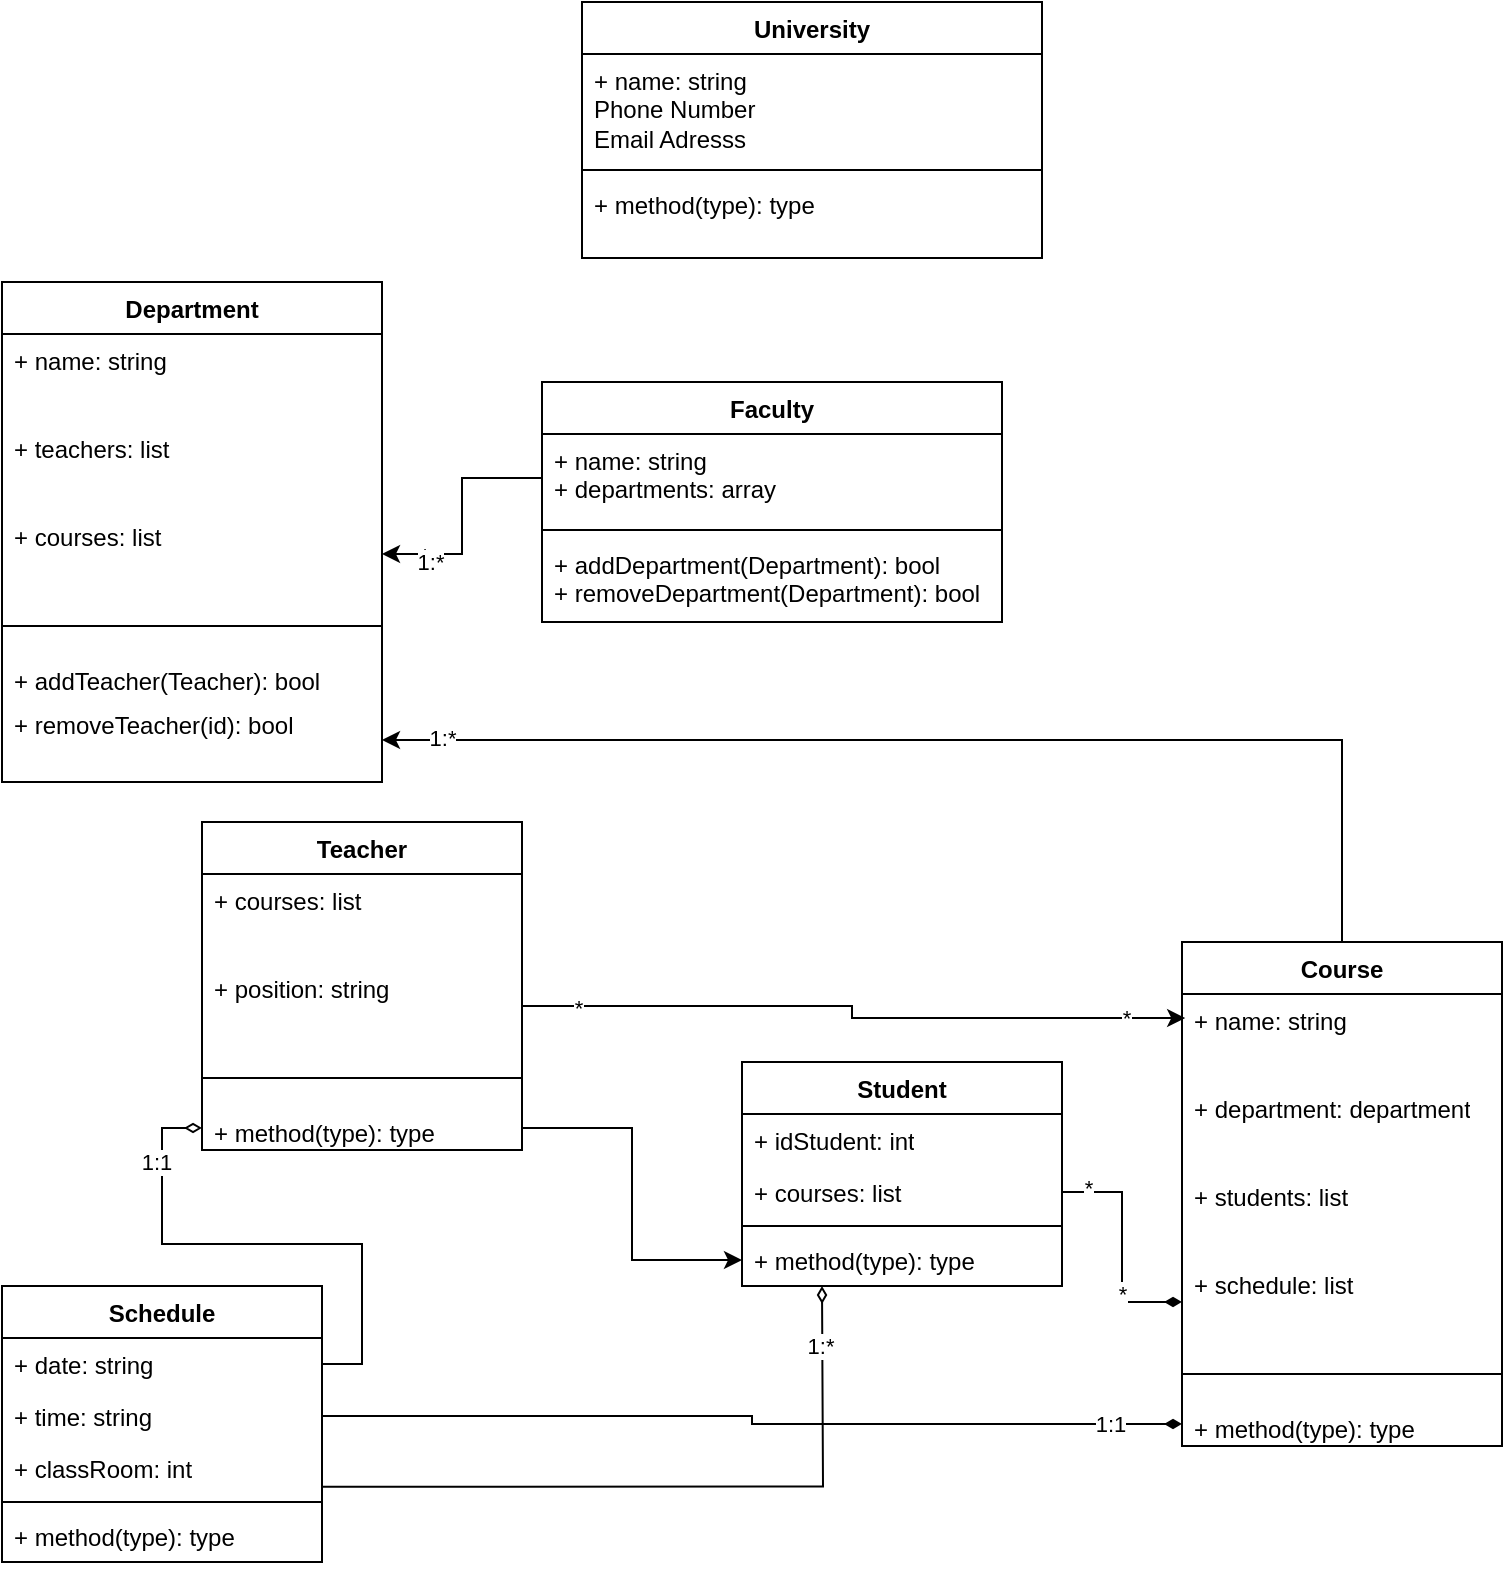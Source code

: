<mxfile version="24.8.6">
  <diagram name="Страница — 1" id="WNKR6Dwa6RHNGLzkEAJz">
    <mxGraphModel dx="875" dy="464" grid="1" gridSize="10" guides="1" tooltips="1" connect="1" arrows="1" fold="1" page="1" pageScale="1" pageWidth="827" pageHeight="1169" math="0" shadow="0">
      <root>
        <mxCell id="0" />
        <mxCell id="1" parent="0" />
        <mxCell id="LPXEo3yA1Ma1SsV-4tPt-6" value="Department" style="swimlane;fontStyle=1;align=center;verticalAlign=top;childLayout=stackLayout;horizontal=1;startSize=26;horizontalStack=0;resizeParent=1;resizeParentMax=0;resizeLast=0;collapsible=1;marginBottom=0;whiteSpace=wrap;html=1;" vertex="1" parent="1">
          <mxGeometry x="60" y="160" width="190" height="250" as="geometry" />
        </mxCell>
        <mxCell id="LPXEo3yA1Ma1SsV-4tPt-7" value="+ name: string" style="text;strokeColor=none;fillColor=none;align=left;verticalAlign=top;spacingLeft=4;spacingRight=4;overflow=hidden;rotatable=0;points=[[0,0.5],[1,0.5]];portConstraint=eastwest;whiteSpace=wrap;html=1;" vertex="1" parent="LPXEo3yA1Ma1SsV-4tPt-6">
          <mxGeometry y="26" width="190" height="44" as="geometry" />
        </mxCell>
        <mxCell id="LPXEo3yA1Ma1SsV-4tPt-27" value="+ teachers: list" style="text;strokeColor=none;fillColor=none;align=left;verticalAlign=top;spacingLeft=4;spacingRight=4;overflow=hidden;rotatable=0;points=[[0,0.5],[1,0.5]];portConstraint=eastwest;whiteSpace=wrap;html=1;" vertex="1" parent="LPXEo3yA1Ma1SsV-4tPt-6">
          <mxGeometry y="70" width="190" height="44" as="geometry" />
        </mxCell>
        <mxCell id="LPXEo3yA1Ma1SsV-4tPt-26" value="+ courses: list" style="text;strokeColor=none;fillColor=none;align=left;verticalAlign=top;spacingLeft=4;spacingRight=4;overflow=hidden;rotatable=0;points=[[0,0.5],[1,0.5]];portConstraint=eastwest;whiteSpace=wrap;html=1;" vertex="1" parent="LPXEo3yA1Ma1SsV-4tPt-6">
          <mxGeometry y="114" width="190" height="44" as="geometry" />
        </mxCell>
        <mxCell id="LPXEo3yA1Ma1SsV-4tPt-8" value="" style="line;strokeWidth=1;fillColor=none;align=left;verticalAlign=middle;spacingTop=-1;spacingLeft=3;spacingRight=3;rotatable=0;labelPosition=right;points=[];portConstraint=eastwest;strokeColor=inherit;" vertex="1" parent="LPXEo3yA1Ma1SsV-4tPt-6">
          <mxGeometry y="158" width="190" height="28" as="geometry" />
        </mxCell>
        <mxCell id="LPXEo3yA1Ma1SsV-4tPt-9" value="&lt;div&gt;&lt;div&gt;+ addTeacher(Teacher): bool&lt;/div&gt;&lt;/div&gt;" style="text;strokeColor=none;fillColor=none;align=left;verticalAlign=top;spacingLeft=4;spacingRight=4;overflow=hidden;rotatable=0;points=[[0,0.5],[1,0.5]];portConstraint=eastwest;whiteSpace=wrap;html=1;" vertex="1" parent="LPXEo3yA1Ma1SsV-4tPt-6">
          <mxGeometry y="186" width="190" height="22" as="geometry" />
        </mxCell>
        <mxCell id="LPXEo3yA1Ma1SsV-4tPt-28" value="&lt;div&gt;&lt;div&gt;+ removeTeacher(id): bool&lt;/div&gt;&lt;/div&gt;" style="text;strokeColor=none;fillColor=none;align=left;verticalAlign=top;spacingLeft=4;spacingRight=4;overflow=hidden;rotatable=0;points=[[0,0.5],[1,0.5]];portConstraint=eastwest;whiteSpace=wrap;html=1;" vertex="1" parent="LPXEo3yA1Ma1SsV-4tPt-6">
          <mxGeometry y="208" width="190" height="42" as="geometry" />
        </mxCell>
        <mxCell id="LPXEo3yA1Ma1SsV-4tPt-14" value="Faculty" style="swimlane;fontStyle=1;align=center;verticalAlign=top;childLayout=stackLayout;horizontal=1;startSize=26;horizontalStack=0;resizeParent=1;resizeParentMax=0;resizeLast=0;collapsible=1;marginBottom=0;whiteSpace=wrap;html=1;" vertex="1" parent="1">
          <mxGeometry x="330" y="210" width="230" height="120" as="geometry" />
        </mxCell>
        <mxCell id="LPXEo3yA1Ma1SsV-4tPt-15" value="+ name: string&lt;div&gt;+ departments: array&lt;/div&gt;&lt;div&gt;&lt;br&gt;&lt;/div&gt;" style="text;strokeColor=none;fillColor=none;align=left;verticalAlign=top;spacingLeft=4;spacingRight=4;overflow=hidden;rotatable=0;points=[[0,0.5],[1,0.5]];portConstraint=eastwest;whiteSpace=wrap;html=1;" vertex="1" parent="LPXEo3yA1Ma1SsV-4tPt-14">
          <mxGeometry y="26" width="230" height="44" as="geometry" />
        </mxCell>
        <mxCell id="LPXEo3yA1Ma1SsV-4tPt-16" value="" style="line;strokeWidth=1;fillColor=none;align=left;verticalAlign=middle;spacingTop=-1;spacingLeft=3;spacingRight=3;rotatable=0;labelPosition=right;points=[];portConstraint=eastwest;strokeColor=inherit;" vertex="1" parent="LPXEo3yA1Ma1SsV-4tPt-14">
          <mxGeometry y="70" width="230" height="8" as="geometry" />
        </mxCell>
        <mxCell id="LPXEo3yA1Ma1SsV-4tPt-17" value="+ addDepartment(Department): bool&lt;div&gt;+ removeDepartment(Department): bool&lt;br&gt;&lt;div&gt;&lt;br&gt;&lt;/div&gt;&lt;/div&gt;" style="text;strokeColor=none;fillColor=none;align=left;verticalAlign=top;spacingLeft=4;spacingRight=4;overflow=hidden;rotatable=0;points=[[0,0.5],[1,0.5]];portConstraint=eastwest;whiteSpace=wrap;html=1;" vertex="1" parent="LPXEo3yA1Ma1SsV-4tPt-14">
          <mxGeometry y="78" width="230" height="42" as="geometry" />
        </mxCell>
        <mxCell id="LPXEo3yA1Ma1SsV-4tPt-53" value="University" style="swimlane;fontStyle=1;align=center;verticalAlign=top;childLayout=stackLayout;horizontal=1;startSize=26;horizontalStack=0;resizeParent=1;resizeParentMax=0;resizeLast=0;collapsible=1;marginBottom=0;whiteSpace=wrap;html=1;" vertex="1" parent="1">
          <mxGeometry x="350" y="20" width="230" height="128" as="geometry" />
        </mxCell>
        <mxCell id="LPXEo3yA1Ma1SsV-4tPt-54" value="+ name: string&lt;div&gt;Phone Number&lt;/div&gt;&lt;div&gt;Email Adresss&lt;/div&gt;" style="text;strokeColor=none;fillColor=none;align=left;verticalAlign=top;spacingLeft=4;spacingRight=4;overflow=hidden;rotatable=0;points=[[0,0.5],[1,0.5]];portConstraint=eastwest;whiteSpace=wrap;html=1;" vertex="1" parent="LPXEo3yA1Ma1SsV-4tPt-53">
          <mxGeometry y="26" width="230" height="54" as="geometry" />
        </mxCell>
        <mxCell id="LPXEo3yA1Ma1SsV-4tPt-55" value="" style="line;strokeWidth=1;fillColor=none;align=left;verticalAlign=middle;spacingTop=-1;spacingLeft=3;spacingRight=3;rotatable=0;labelPosition=right;points=[];portConstraint=eastwest;strokeColor=inherit;" vertex="1" parent="LPXEo3yA1Ma1SsV-4tPt-53">
          <mxGeometry y="80" width="230" height="8" as="geometry" />
        </mxCell>
        <mxCell id="LPXEo3yA1Ma1SsV-4tPt-58" value="&lt;div&gt;&lt;div&gt;+ method(type): type&lt;/div&gt;&lt;/div&gt;" style="text;strokeColor=none;fillColor=none;align=left;verticalAlign=top;spacingLeft=4;spacingRight=4;overflow=hidden;rotatable=0;points=[[0,0.5],[1,0.5]];portConstraint=eastwest;whiteSpace=wrap;html=1;" vertex="1" parent="LPXEo3yA1Ma1SsV-4tPt-53">
          <mxGeometry y="88" width="230" height="40" as="geometry" />
        </mxCell>
        <mxCell id="LPXEo3yA1Ma1SsV-4tPt-22" value="Teacher" style="swimlane;fontStyle=1;align=center;verticalAlign=top;childLayout=stackLayout;horizontal=1;startSize=26;horizontalStack=0;resizeParent=1;resizeParentMax=0;resizeLast=0;collapsible=1;marginBottom=0;whiteSpace=wrap;html=1;" vertex="1" parent="1">
          <mxGeometry x="160" y="430" width="160" height="164" as="geometry" />
        </mxCell>
        <mxCell id="LPXEo3yA1Ma1SsV-4tPt-23" value="+ courses: list" style="text;strokeColor=none;fillColor=none;align=left;verticalAlign=top;spacingLeft=4;spacingRight=4;overflow=hidden;rotatable=0;points=[[0,0.5],[1,0.5]];portConstraint=eastwest;whiteSpace=wrap;html=1;" vertex="1" parent="LPXEo3yA1Ma1SsV-4tPt-22">
          <mxGeometry y="26" width="160" height="44" as="geometry" />
        </mxCell>
        <mxCell id="LPXEo3yA1Ma1SsV-4tPt-33" value="+ position: string" style="text;strokeColor=none;fillColor=none;align=left;verticalAlign=top;spacingLeft=4;spacingRight=4;overflow=hidden;rotatable=0;points=[[0,0.5],[1,0.5]];portConstraint=eastwest;whiteSpace=wrap;html=1;" vertex="1" parent="LPXEo3yA1Ma1SsV-4tPt-22">
          <mxGeometry y="70" width="160" height="44" as="geometry" />
        </mxCell>
        <mxCell id="LPXEo3yA1Ma1SsV-4tPt-24" value="" style="line;strokeWidth=1;fillColor=none;align=left;verticalAlign=middle;spacingTop=-1;spacingLeft=3;spacingRight=3;rotatable=0;labelPosition=right;points=[];portConstraint=eastwest;strokeColor=inherit;" vertex="1" parent="LPXEo3yA1Ma1SsV-4tPt-22">
          <mxGeometry y="114" width="160" height="28" as="geometry" />
        </mxCell>
        <mxCell id="LPXEo3yA1Ma1SsV-4tPt-25" value="&lt;div&gt;&lt;div&gt;+ method(type): type&lt;/div&gt;&lt;/div&gt;" style="text;strokeColor=none;fillColor=none;align=left;verticalAlign=top;spacingLeft=4;spacingRight=4;overflow=hidden;rotatable=0;points=[[0,0.5],[1,0.5]];portConstraint=eastwest;whiteSpace=wrap;html=1;" vertex="1" parent="LPXEo3yA1Ma1SsV-4tPt-22">
          <mxGeometry y="142" width="160" height="22" as="geometry" />
        </mxCell>
        <mxCell id="LPXEo3yA1Ma1SsV-4tPt-71" style="edgeStyle=orthogonalEdgeStyle;rounded=0;orthogonalLoop=1;jettySize=auto;html=1;entryX=1;entryY=0.5;entryDx=0;entryDy=0;" edge="1" parent="1" source="LPXEo3yA1Ma1SsV-4tPt-29" target="LPXEo3yA1Ma1SsV-4tPt-28">
          <mxGeometry relative="1" as="geometry" />
        </mxCell>
        <mxCell id="LPXEo3yA1Ma1SsV-4tPt-74" value="1:*" style="edgeLabel;html=1;align=center;verticalAlign=middle;resizable=0;points=[];" vertex="1" connectable="0" parent="LPXEo3yA1Ma1SsV-4tPt-71">
          <mxGeometry x="0.896" y="-1" relative="1" as="geometry">
            <mxPoint as="offset" />
          </mxGeometry>
        </mxCell>
        <mxCell id="LPXEo3yA1Ma1SsV-4tPt-29" value="Course" style="swimlane;fontStyle=1;align=center;verticalAlign=top;childLayout=stackLayout;horizontal=1;startSize=26;horizontalStack=0;resizeParent=1;resizeParentMax=0;resizeLast=0;collapsible=1;marginBottom=0;whiteSpace=wrap;html=1;" vertex="1" parent="1">
          <mxGeometry x="650" y="490" width="160" height="252" as="geometry" />
        </mxCell>
        <mxCell id="LPXEo3yA1Ma1SsV-4tPt-30" value="+ name: string" style="text;strokeColor=none;fillColor=none;align=left;verticalAlign=top;spacingLeft=4;spacingRight=4;overflow=hidden;rotatable=0;points=[[0,0.5],[1,0.5]];portConstraint=eastwest;whiteSpace=wrap;html=1;" vertex="1" parent="LPXEo3yA1Ma1SsV-4tPt-29">
          <mxGeometry y="26" width="160" height="44" as="geometry" />
        </mxCell>
        <mxCell id="LPXEo3yA1Ma1SsV-4tPt-34" value="+ department: department" style="text;strokeColor=none;fillColor=none;align=left;verticalAlign=top;spacingLeft=4;spacingRight=4;overflow=hidden;rotatable=0;points=[[0,0.5],[1,0.5]];portConstraint=eastwest;whiteSpace=wrap;html=1;" vertex="1" parent="LPXEo3yA1Ma1SsV-4tPt-29">
          <mxGeometry y="70" width="160" height="44" as="geometry" />
        </mxCell>
        <mxCell id="LPXEo3yA1Ma1SsV-4tPt-35" value="+ students: list" style="text;strokeColor=none;fillColor=none;align=left;verticalAlign=top;spacingLeft=4;spacingRight=4;overflow=hidden;rotatable=0;points=[[0,0.5],[1,0.5]];portConstraint=eastwest;whiteSpace=wrap;html=1;" vertex="1" parent="LPXEo3yA1Ma1SsV-4tPt-29">
          <mxGeometry y="114" width="160" height="44" as="geometry" />
        </mxCell>
        <mxCell id="LPXEo3yA1Ma1SsV-4tPt-36" value="+ schedule: list" style="text;strokeColor=none;fillColor=none;align=left;verticalAlign=top;spacingLeft=4;spacingRight=4;overflow=hidden;rotatable=0;points=[[0,0.5],[1,0.5]];portConstraint=eastwest;whiteSpace=wrap;html=1;" vertex="1" parent="LPXEo3yA1Ma1SsV-4tPt-29">
          <mxGeometry y="158" width="160" height="44" as="geometry" />
        </mxCell>
        <mxCell id="LPXEo3yA1Ma1SsV-4tPt-31" value="" style="line;strokeWidth=1;fillColor=none;align=left;verticalAlign=middle;spacingTop=-1;spacingLeft=3;spacingRight=3;rotatable=0;labelPosition=right;points=[];portConstraint=eastwest;strokeColor=inherit;" vertex="1" parent="LPXEo3yA1Ma1SsV-4tPt-29">
          <mxGeometry y="202" width="160" height="28" as="geometry" />
        </mxCell>
        <mxCell id="LPXEo3yA1Ma1SsV-4tPt-32" value="&lt;div&gt;&lt;div&gt;+ method(type): type&lt;/div&gt;&lt;/div&gt;" style="text;strokeColor=none;fillColor=none;align=left;verticalAlign=top;spacingLeft=4;spacingRight=4;overflow=hidden;rotatable=0;points=[[0,0.5],[1,0.5]];portConstraint=eastwest;whiteSpace=wrap;html=1;" vertex="1" parent="LPXEo3yA1Ma1SsV-4tPt-29">
          <mxGeometry y="230" width="160" height="22" as="geometry" />
        </mxCell>
        <mxCell id="LPXEo3yA1Ma1SsV-4tPt-37" value="Schedule" style="swimlane;fontStyle=1;align=center;verticalAlign=top;childLayout=stackLayout;horizontal=1;startSize=26;horizontalStack=0;resizeParent=1;resizeParentMax=0;resizeLast=0;collapsible=1;marginBottom=0;whiteSpace=wrap;html=1;" vertex="1" parent="1">
          <mxGeometry x="60" y="662" width="160" height="138" as="geometry" />
        </mxCell>
        <mxCell id="LPXEo3yA1Ma1SsV-4tPt-38" value="+ date: string&amp;nbsp;" style="text;strokeColor=none;fillColor=none;align=left;verticalAlign=top;spacingLeft=4;spacingRight=4;overflow=hidden;rotatable=0;points=[[0,0.5],[1,0.5]];portConstraint=eastwest;whiteSpace=wrap;html=1;" vertex="1" parent="LPXEo3yA1Ma1SsV-4tPt-37">
          <mxGeometry y="26" width="160" height="26" as="geometry" />
        </mxCell>
        <mxCell id="LPXEo3yA1Ma1SsV-4tPt-45" value="+ time: string" style="text;strokeColor=none;fillColor=none;align=left;verticalAlign=top;spacingLeft=4;spacingRight=4;overflow=hidden;rotatable=0;points=[[0,0.5],[1,0.5]];portConstraint=eastwest;whiteSpace=wrap;html=1;" vertex="1" parent="LPXEo3yA1Ma1SsV-4tPt-37">
          <mxGeometry y="52" width="160" height="26" as="geometry" />
        </mxCell>
        <mxCell id="LPXEo3yA1Ma1SsV-4tPt-46" value="+ classRoom: int" style="text;strokeColor=none;fillColor=none;align=left;verticalAlign=top;spacingLeft=4;spacingRight=4;overflow=hidden;rotatable=0;points=[[0,0.5],[1,0.5]];portConstraint=eastwest;whiteSpace=wrap;html=1;" vertex="1" parent="LPXEo3yA1Ma1SsV-4tPt-37">
          <mxGeometry y="78" width="160" height="26" as="geometry" />
        </mxCell>
        <mxCell id="LPXEo3yA1Ma1SsV-4tPt-39" value="" style="line;strokeWidth=1;fillColor=none;align=left;verticalAlign=middle;spacingTop=-1;spacingLeft=3;spacingRight=3;rotatable=0;labelPosition=right;points=[];portConstraint=eastwest;strokeColor=inherit;" vertex="1" parent="LPXEo3yA1Ma1SsV-4tPt-37">
          <mxGeometry y="104" width="160" height="8" as="geometry" />
        </mxCell>
        <mxCell id="LPXEo3yA1Ma1SsV-4tPt-40" value="+ method(type): type" style="text;strokeColor=none;fillColor=none;align=left;verticalAlign=top;spacingLeft=4;spacingRight=4;overflow=hidden;rotatable=0;points=[[0,0.5],[1,0.5]];portConstraint=eastwest;whiteSpace=wrap;html=1;" vertex="1" parent="LPXEo3yA1Ma1SsV-4tPt-37">
          <mxGeometry y="112" width="160" height="26" as="geometry" />
        </mxCell>
        <mxCell id="LPXEo3yA1Ma1SsV-4tPt-47" value="Student" style="swimlane;fontStyle=1;align=center;verticalAlign=top;childLayout=stackLayout;horizontal=1;startSize=26;horizontalStack=0;resizeParent=1;resizeParentMax=0;resizeLast=0;collapsible=1;marginBottom=0;whiteSpace=wrap;html=1;" vertex="1" parent="1">
          <mxGeometry x="430" y="550" width="160" height="112" as="geometry" />
        </mxCell>
        <mxCell id="LPXEo3yA1Ma1SsV-4tPt-48" value="+ idStudent: int" style="text;strokeColor=none;fillColor=none;align=left;verticalAlign=top;spacingLeft=4;spacingRight=4;overflow=hidden;rotatable=0;points=[[0,0.5],[1,0.5]];portConstraint=eastwest;whiteSpace=wrap;html=1;" vertex="1" parent="LPXEo3yA1Ma1SsV-4tPt-47">
          <mxGeometry y="26" width="160" height="26" as="geometry" />
        </mxCell>
        <mxCell id="LPXEo3yA1Ma1SsV-4tPt-52" value="+ courses: list" style="text;strokeColor=none;fillColor=none;align=left;verticalAlign=top;spacingLeft=4;spacingRight=4;overflow=hidden;rotatable=0;points=[[0,0.5],[1,0.5]];portConstraint=eastwest;whiteSpace=wrap;html=1;" vertex="1" parent="LPXEo3yA1Ma1SsV-4tPt-47">
          <mxGeometry y="52" width="160" height="26" as="geometry" />
        </mxCell>
        <mxCell id="LPXEo3yA1Ma1SsV-4tPt-49" value="" style="line;strokeWidth=1;fillColor=none;align=left;verticalAlign=middle;spacingTop=-1;spacingLeft=3;spacingRight=3;rotatable=0;labelPosition=right;points=[];portConstraint=eastwest;strokeColor=inherit;" vertex="1" parent="LPXEo3yA1Ma1SsV-4tPt-47">
          <mxGeometry y="78" width="160" height="8" as="geometry" />
        </mxCell>
        <mxCell id="LPXEo3yA1Ma1SsV-4tPt-50" value="+ method(type): type" style="text;strokeColor=none;fillColor=none;align=left;verticalAlign=top;spacingLeft=4;spacingRight=4;overflow=hidden;rotatable=0;points=[[0,0.5],[1,0.5]];portConstraint=eastwest;whiteSpace=wrap;html=1;" vertex="1" parent="LPXEo3yA1Ma1SsV-4tPt-47">
          <mxGeometry y="86" width="160" height="26" as="geometry" />
        </mxCell>
        <mxCell id="LPXEo3yA1Ma1SsV-4tPt-60" value="" style="edgeStyle=orthogonalEdgeStyle;rounded=0;orthogonalLoop=1;jettySize=auto;html=1;endArrow=diamondThin;endFill=1;" edge="1" parent="1" source="LPXEo3yA1Ma1SsV-4tPt-52" target="LPXEo3yA1Ma1SsV-4tPt-36">
          <mxGeometry relative="1" as="geometry" />
        </mxCell>
        <mxCell id="LPXEo3yA1Ma1SsV-4tPt-61" value="*" style="edgeLabel;html=1;align=center;verticalAlign=middle;resizable=0;points=[];" vertex="1" connectable="0" parent="LPXEo3yA1Ma1SsV-4tPt-60">
          <mxGeometry x="0.412" relative="1" as="geometry">
            <mxPoint as="offset" />
          </mxGeometry>
        </mxCell>
        <mxCell id="LPXEo3yA1Ma1SsV-4tPt-62" value="*" style="edgeLabel;html=1;align=center;verticalAlign=middle;resizable=0;points=[];" vertex="1" connectable="0" parent="LPXEo3yA1Ma1SsV-4tPt-60">
          <mxGeometry x="-0.77" y="2" relative="1" as="geometry">
            <mxPoint as="offset" />
          </mxGeometry>
        </mxCell>
        <mxCell id="LPXEo3yA1Ma1SsV-4tPt-67" style="edgeStyle=orthogonalEdgeStyle;rounded=0;orthogonalLoop=1;jettySize=auto;html=1;entryX=1;entryY=0.5;entryDx=0;entryDy=0;" edge="1" parent="1" source="LPXEo3yA1Ma1SsV-4tPt-15" target="LPXEo3yA1Ma1SsV-4tPt-26">
          <mxGeometry relative="1" as="geometry" />
        </mxCell>
        <mxCell id="LPXEo3yA1Ma1SsV-4tPt-72" value="*" style="edgeLabel;html=1;align=center;verticalAlign=middle;resizable=0;points=[];" vertex="1" connectable="0" parent="LPXEo3yA1Ma1SsV-4tPt-67">
          <mxGeometry x="0.641" y="1" relative="1" as="geometry">
            <mxPoint as="offset" />
          </mxGeometry>
        </mxCell>
        <mxCell id="LPXEo3yA1Ma1SsV-4tPt-73" value="1:*" style="edgeLabel;html=1;align=center;verticalAlign=middle;resizable=0;points=[];" vertex="1" connectable="0" parent="LPXEo3yA1Ma1SsV-4tPt-67">
          <mxGeometry x="0.599" y="4" relative="1" as="geometry">
            <mxPoint as="offset" />
          </mxGeometry>
        </mxCell>
        <mxCell id="LPXEo3yA1Ma1SsV-4tPt-68" style="edgeStyle=orthogonalEdgeStyle;rounded=0;orthogonalLoop=1;jettySize=auto;html=1;entryX=0.01;entryY=0.273;entryDx=0;entryDy=0;entryPerimeter=0;" edge="1" parent="1" source="LPXEo3yA1Ma1SsV-4tPt-33" target="LPXEo3yA1Ma1SsV-4tPt-30">
          <mxGeometry relative="1" as="geometry" />
        </mxCell>
        <mxCell id="LPXEo3yA1Ma1SsV-4tPt-69" value="*" style="edgeLabel;html=1;align=center;verticalAlign=middle;resizable=0;points=[];" vertex="1" connectable="0" parent="LPXEo3yA1Ma1SsV-4tPt-68">
          <mxGeometry x="0.822" relative="1" as="geometry">
            <mxPoint as="offset" />
          </mxGeometry>
        </mxCell>
        <mxCell id="LPXEo3yA1Ma1SsV-4tPt-70" value="*" style="edgeLabel;html=1;align=center;verticalAlign=middle;resizable=0;points=[];" vertex="1" connectable="0" parent="LPXEo3yA1Ma1SsV-4tPt-68">
          <mxGeometry x="-0.836" y="-1" relative="1" as="geometry">
            <mxPoint as="offset" />
          </mxGeometry>
        </mxCell>
        <mxCell id="LPXEo3yA1Ma1SsV-4tPt-75" style="edgeStyle=orthogonalEdgeStyle;rounded=0;orthogonalLoop=1;jettySize=auto;html=1;entryX=0;entryY=0.5;entryDx=0;entryDy=0;" edge="1" parent="1" source="LPXEo3yA1Ma1SsV-4tPt-25" target="LPXEo3yA1Ma1SsV-4tPt-50">
          <mxGeometry relative="1" as="geometry" />
        </mxCell>
        <mxCell id="LPXEo3yA1Ma1SsV-4tPt-76" style="edgeStyle=orthogonalEdgeStyle;rounded=0;orthogonalLoop=1;jettySize=auto;html=1;endArrow=diamondThin;endFill=1;" edge="1" parent="1" source="LPXEo3yA1Ma1SsV-4tPt-45" target="LPXEo3yA1Ma1SsV-4tPt-32">
          <mxGeometry relative="1" as="geometry" />
        </mxCell>
        <mxCell id="LPXEo3yA1Ma1SsV-4tPt-79" value="1:1" style="edgeLabel;html=1;align=center;verticalAlign=middle;resizable=0;points=[];" vertex="1" connectable="0" parent="LPXEo3yA1Ma1SsV-4tPt-76">
          <mxGeometry x="0.833" relative="1" as="geometry">
            <mxPoint as="offset" />
          </mxGeometry>
        </mxCell>
        <mxCell id="LPXEo3yA1Ma1SsV-4tPt-77" style="edgeStyle=orthogonalEdgeStyle;rounded=0;orthogonalLoop=1;jettySize=auto;html=1;endArrow=diamondThin;endFill=0;" edge="1" parent="1" source="LPXEo3yA1Ma1SsV-4tPt-38" target="LPXEo3yA1Ma1SsV-4tPt-25">
          <mxGeometry relative="1" as="geometry">
            <mxPoint x="250" y="600" as="targetPoint" />
          </mxGeometry>
        </mxCell>
        <mxCell id="LPXEo3yA1Ma1SsV-4tPt-81" value="1:1" style="edgeLabel;html=1;align=center;verticalAlign=middle;resizable=0;points=[];" vertex="1" connectable="0" parent="LPXEo3yA1Ma1SsV-4tPt-77">
          <mxGeometry x="0.716" y="3" relative="1" as="geometry">
            <mxPoint as="offset" />
          </mxGeometry>
        </mxCell>
        <mxCell id="LPXEo3yA1Ma1SsV-4tPt-78" style="edgeStyle=orthogonalEdgeStyle;rounded=0;orthogonalLoop=1;jettySize=auto;html=1;endArrow=diamondThin;endFill=0;exitX=1.002;exitY=0.859;exitDx=0;exitDy=0;exitPerimeter=0;" edge="1" parent="1" source="LPXEo3yA1Ma1SsV-4tPt-46">
          <mxGeometry relative="1" as="geometry">
            <mxPoint x="470" y="662" as="targetPoint" />
            <mxPoint x="260" y="766.0" as="sourcePoint" />
          </mxGeometry>
        </mxCell>
        <mxCell id="LPXEo3yA1Ma1SsV-4tPt-80" value="1:*" style="edgeLabel;html=1;align=center;verticalAlign=middle;resizable=0;points=[];" vertex="1" connectable="0" parent="LPXEo3yA1Ma1SsV-4tPt-78">
          <mxGeometry x="0.833" y="1" relative="1" as="geometry">
            <mxPoint as="offset" />
          </mxGeometry>
        </mxCell>
      </root>
    </mxGraphModel>
  </diagram>
</mxfile>
